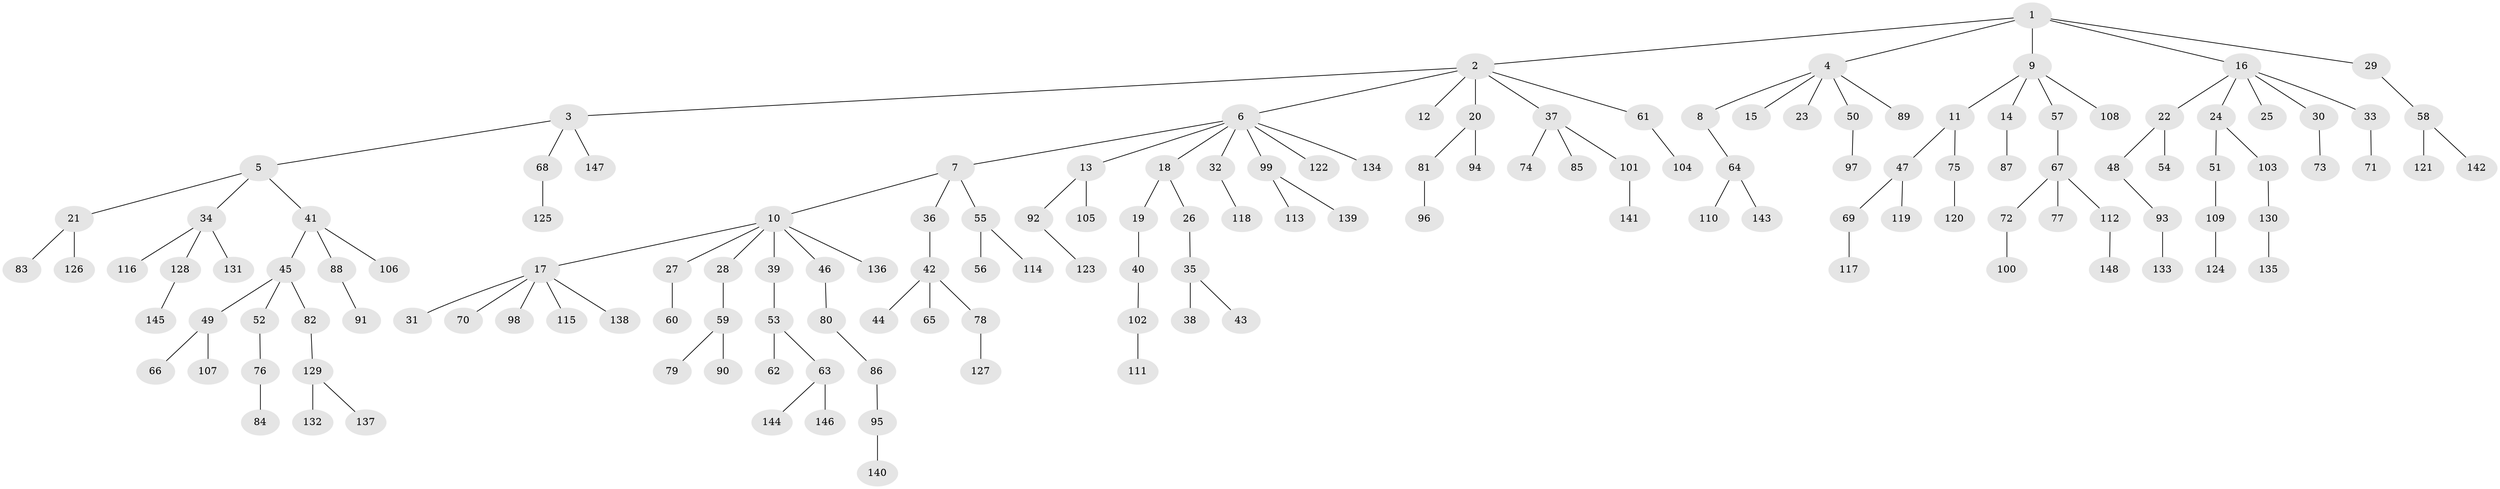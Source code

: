 // Generated by graph-tools (version 1.1) at 2025/11/02/27/25 16:11:26]
// undirected, 148 vertices, 147 edges
graph export_dot {
graph [start="1"]
  node [color=gray90,style=filled];
  1;
  2;
  3;
  4;
  5;
  6;
  7;
  8;
  9;
  10;
  11;
  12;
  13;
  14;
  15;
  16;
  17;
  18;
  19;
  20;
  21;
  22;
  23;
  24;
  25;
  26;
  27;
  28;
  29;
  30;
  31;
  32;
  33;
  34;
  35;
  36;
  37;
  38;
  39;
  40;
  41;
  42;
  43;
  44;
  45;
  46;
  47;
  48;
  49;
  50;
  51;
  52;
  53;
  54;
  55;
  56;
  57;
  58;
  59;
  60;
  61;
  62;
  63;
  64;
  65;
  66;
  67;
  68;
  69;
  70;
  71;
  72;
  73;
  74;
  75;
  76;
  77;
  78;
  79;
  80;
  81;
  82;
  83;
  84;
  85;
  86;
  87;
  88;
  89;
  90;
  91;
  92;
  93;
  94;
  95;
  96;
  97;
  98;
  99;
  100;
  101;
  102;
  103;
  104;
  105;
  106;
  107;
  108;
  109;
  110;
  111;
  112;
  113;
  114;
  115;
  116;
  117;
  118;
  119;
  120;
  121;
  122;
  123;
  124;
  125;
  126;
  127;
  128;
  129;
  130;
  131;
  132;
  133;
  134;
  135;
  136;
  137;
  138;
  139;
  140;
  141;
  142;
  143;
  144;
  145;
  146;
  147;
  148;
  1 -- 2;
  1 -- 4;
  1 -- 9;
  1 -- 16;
  1 -- 29;
  2 -- 3;
  2 -- 6;
  2 -- 12;
  2 -- 20;
  2 -- 37;
  2 -- 61;
  3 -- 5;
  3 -- 68;
  3 -- 147;
  4 -- 8;
  4 -- 15;
  4 -- 23;
  4 -- 50;
  4 -- 89;
  5 -- 21;
  5 -- 34;
  5 -- 41;
  6 -- 7;
  6 -- 13;
  6 -- 18;
  6 -- 32;
  6 -- 99;
  6 -- 122;
  6 -- 134;
  7 -- 10;
  7 -- 36;
  7 -- 55;
  8 -- 64;
  9 -- 11;
  9 -- 14;
  9 -- 57;
  9 -- 108;
  10 -- 17;
  10 -- 27;
  10 -- 28;
  10 -- 39;
  10 -- 46;
  10 -- 136;
  11 -- 47;
  11 -- 75;
  13 -- 92;
  13 -- 105;
  14 -- 87;
  16 -- 22;
  16 -- 24;
  16 -- 25;
  16 -- 30;
  16 -- 33;
  17 -- 31;
  17 -- 70;
  17 -- 98;
  17 -- 115;
  17 -- 138;
  18 -- 19;
  18 -- 26;
  19 -- 40;
  20 -- 81;
  20 -- 94;
  21 -- 83;
  21 -- 126;
  22 -- 48;
  22 -- 54;
  24 -- 51;
  24 -- 103;
  26 -- 35;
  27 -- 60;
  28 -- 59;
  29 -- 58;
  30 -- 73;
  32 -- 118;
  33 -- 71;
  34 -- 116;
  34 -- 128;
  34 -- 131;
  35 -- 38;
  35 -- 43;
  36 -- 42;
  37 -- 74;
  37 -- 85;
  37 -- 101;
  39 -- 53;
  40 -- 102;
  41 -- 45;
  41 -- 88;
  41 -- 106;
  42 -- 44;
  42 -- 65;
  42 -- 78;
  45 -- 49;
  45 -- 52;
  45 -- 82;
  46 -- 80;
  47 -- 69;
  47 -- 119;
  48 -- 93;
  49 -- 66;
  49 -- 107;
  50 -- 97;
  51 -- 109;
  52 -- 76;
  53 -- 62;
  53 -- 63;
  55 -- 56;
  55 -- 114;
  57 -- 67;
  58 -- 121;
  58 -- 142;
  59 -- 79;
  59 -- 90;
  61 -- 104;
  63 -- 144;
  63 -- 146;
  64 -- 110;
  64 -- 143;
  67 -- 72;
  67 -- 77;
  67 -- 112;
  68 -- 125;
  69 -- 117;
  72 -- 100;
  75 -- 120;
  76 -- 84;
  78 -- 127;
  80 -- 86;
  81 -- 96;
  82 -- 129;
  86 -- 95;
  88 -- 91;
  92 -- 123;
  93 -- 133;
  95 -- 140;
  99 -- 113;
  99 -- 139;
  101 -- 141;
  102 -- 111;
  103 -- 130;
  109 -- 124;
  112 -- 148;
  128 -- 145;
  129 -- 132;
  129 -- 137;
  130 -- 135;
}
